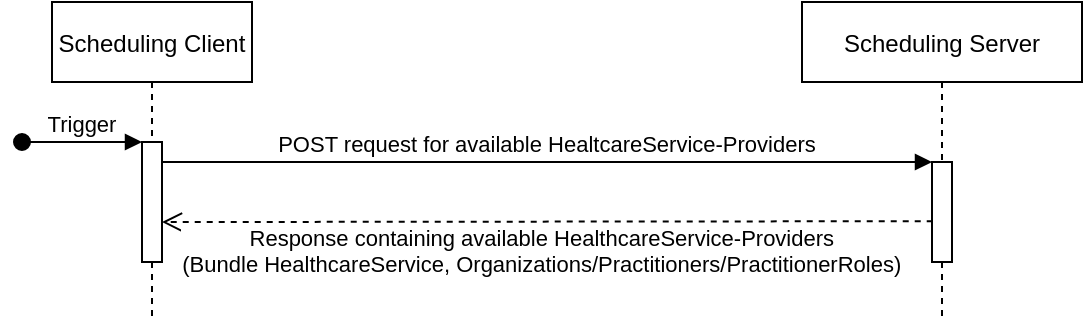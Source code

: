 <mxfile>
    <diagram id="9j71TO5DS7Tjywq9U9Ys" name="Page-1">
        <mxGraphModel dx="1325" dy="707" grid="1" gridSize="10" guides="1" tooltips="1" connect="1" arrows="1" fold="1" page="1" pageScale="1" pageWidth="1169" pageHeight="827" math="0" shadow="0">
            <root>
                <mxCell id="0"/>
                <mxCell id="1" parent="0"/>
                <mxCell id="2" value="Scheduling Server" style="shape=umlLifeline;perimeter=lifelinePerimeter;container=1;collapsible=0;recursiveResize=0;rounded=0;shadow=0;strokeWidth=1;" parent="1" vertex="1">
                    <mxGeometry x="560" y="80" width="140" height="160" as="geometry"/>
                </mxCell>
                <mxCell id="3" value="" style="points=[];perimeter=orthogonalPerimeter;rounded=0;shadow=0;strokeWidth=1;" parent="2" vertex="1">
                    <mxGeometry x="65" y="80" width="10" height="50" as="geometry"/>
                </mxCell>
                <mxCell id="4" value="Scheduling Client" style="shape=umlLifeline;perimeter=lifelinePerimeter;container=1;collapsible=0;recursiveResize=0;rounded=0;shadow=0;strokeWidth=1;" parent="1" vertex="1">
                    <mxGeometry x="185" y="80" width="100" height="160" as="geometry"/>
                </mxCell>
                <mxCell id="5" value="" style="points=[];perimeter=orthogonalPerimeter;rounded=0;shadow=0;strokeWidth=1;" parent="4" vertex="1">
                    <mxGeometry x="45" y="70" width="10" height="60" as="geometry"/>
                </mxCell>
                <mxCell id="6" value="Trigger" style="verticalAlign=bottom;startArrow=oval;endArrow=block;startSize=8;shadow=0;strokeWidth=1;" parent="4" target="5" edge="1">
                    <mxGeometry relative="1" as="geometry">
                        <mxPoint x="-15" y="70" as="sourcePoint"/>
                    </mxGeometry>
                </mxCell>
                <mxCell id="7" value="POST request for available HealtcareService-Providers" style="verticalAlign=bottom;endArrow=block;entryX=0;entryY=0;shadow=0;strokeWidth=1;" parent="1" source="5" target="3" edge="1">
                    <mxGeometry relative="1" as="geometry">
                        <mxPoint x="340" y="160" as="sourcePoint"/>
                    </mxGeometry>
                </mxCell>
                <mxCell id="8" value="Response containing available HealthcareService-Providers&#xa;(Bundle HealthcareService, Organizations/Practitioners/PractitionerRoles)" style="verticalAlign=bottom;endArrow=open;dashed=1;endSize=8;exitX=0.036;exitY=0.592;shadow=0;strokeWidth=1;entryX=1;entryY=0.667;entryDx=0;entryDy=0;entryPerimeter=0;exitDx=0;exitDy=0;exitPerimeter=0;" parent="1" source="3" target="5" edge="1">
                    <mxGeometry x="0.014" y="30" relative="1" as="geometry">
                        <mxPoint x="285" y="190.0" as="targetPoint"/>
                        <mxPoint x="615" y="190.0" as="sourcePoint"/>
                        <mxPoint as="offset"/>
                    </mxGeometry>
                </mxCell>
            </root>
        </mxGraphModel>
    </diagram>
</mxfile>